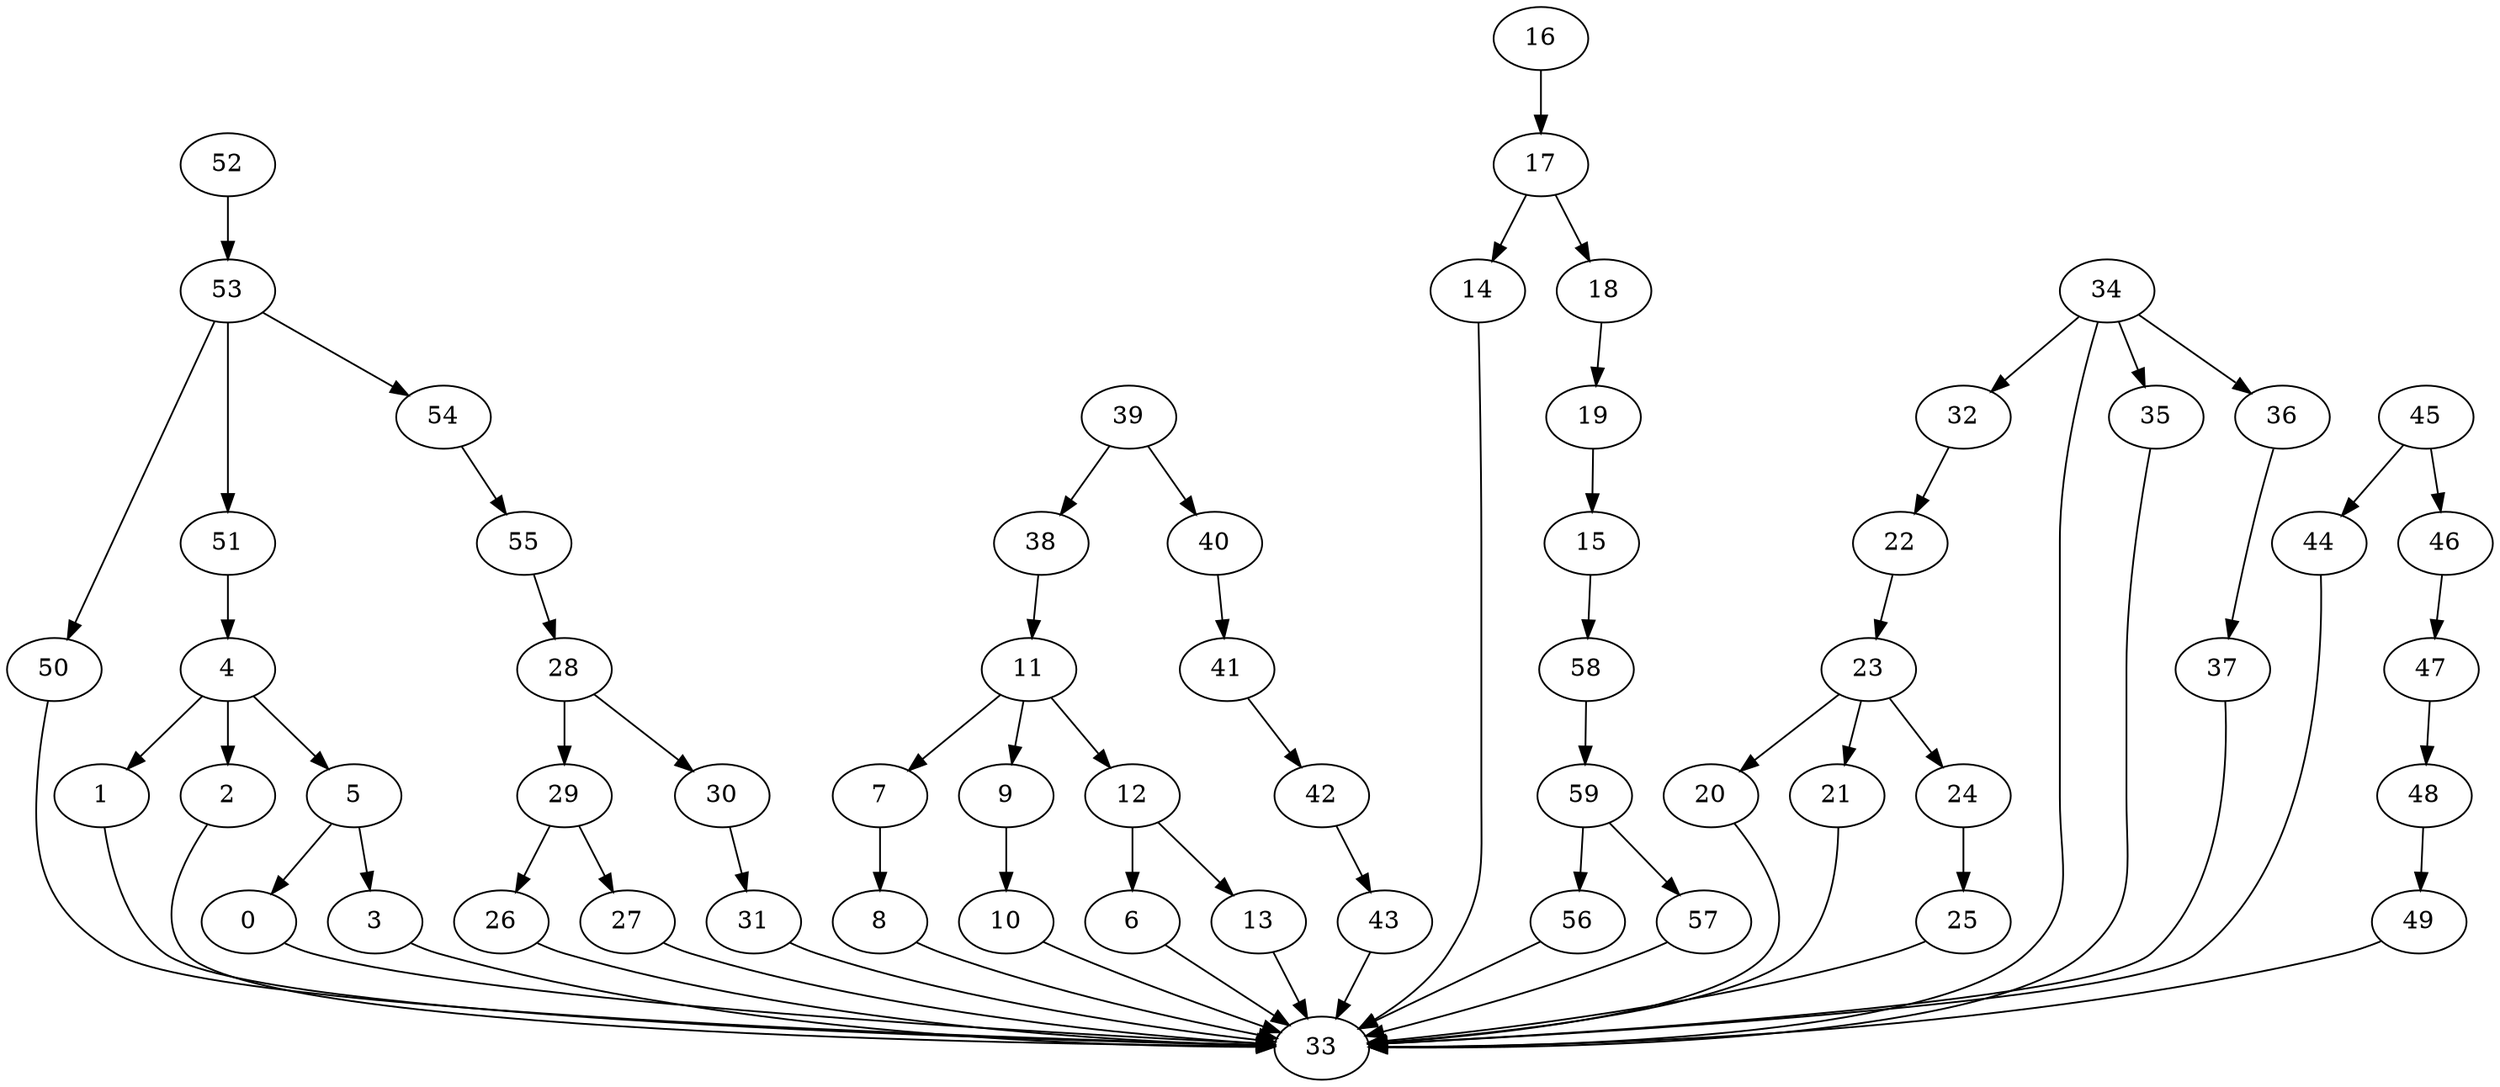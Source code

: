 strict digraph  {
0 [exec=160];
1 [exec=150];
2 [exec=180];
3 [exec=145];
4 [exec=189];
5 [exec=163];
6 [exec=184];
7 [exec=92];
8 [exec=193];
9 [exec=95];
10 [exec=110];
11 [exec=109];
12 [exec=56];
13 [exec=95];
14 [exec=156];
15 [exec=184];
16 [exec=143];
17 [exec=140];
18 [exec=142];
19 [exec=164];
20 [exec=177];
21 [exec=178];
22 [exec=181];
23 [exec=140];
24 [exec=166];
25 [exec=168];
26 [exec=118];
27 [exec=172];
28 [exec=129];
29 [exec=127];
30 [exec=179];
31 [exec=193];
32 [exec=98];
33 [exec=77];
34 [exec=65];
35 [exec=197];
36 [exec=62];
37 [exec=119];
38 [exec=158];
39 [exec=58];
40 [exec=64];
41 [exec=142];
42 [exec=142];
43 [exec=94];
44 [exec=56];
45 [exec=60];
46 [exec=55];
47 [exec=145];
48 [exec=115];
49 [exec=82];
50 [exec=113];
51 [exec=88];
52 [exec=59];
53 [exec=51];
54 [exec=138];
55 [exec=78];
56 [exec=76];
57 [exec=56];
58 [exec=164];
59 [exec=82];
0 -> 33  [comm=20];
1 -> 33  [comm=16];
2 -> 33  [comm=5];
3 -> 33  [comm=8];
4 -> 5  [comm=16];
4 -> 1  [comm=14];
4 -> 2  [comm=16];
5 -> 0  [comm=14];
5 -> 3  [comm=5];
6 -> 33  [comm=18];
7 -> 8  [comm=8];
8 -> 33  [comm=8];
9 -> 10  [comm=14];
10 -> 33  [comm=11];
11 -> 12  [comm=5];
11 -> 7  [comm=19];
11 -> 9  [comm=6];
12 -> 13  [comm=18];
12 -> 6  [comm=20];
13 -> 33  [comm=19];
14 -> 33  [comm=11];
15 -> 58  [comm=7];
16 -> 17  [comm=5];
17 -> 18  [comm=14];
17 -> 14  [comm=5];
18 -> 19  [comm=16];
19 -> 15  [comm=14];
20 -> 33  [comm=7];
21 -> 33  [comm=12];
22 -> 23  [comm=20];
23 -> 20  [comm=11];
23 -> 21  [comm=8];
23 -> 24  [comm=16];
24 -> 25  [comm=17];
25 -> 33  [comm=19];
26 -> 33  [comm=9];
27 -> 33  [comm=16];
28 -> 29  [comm=17];
28 -> 30  [comm=8];
29 -> 26  [comm=13];
29 -> 27  [comm=8];
30 -> 31  [comm=8];
31 -> 33  [comm=7];
32 -> 22  [comm=15];
34 -> 35  [comm=17];
34 -> 32  [comm=11];
34 -> 33  [comm=8];
34 -> 36  [comm=5];
35 -> 33  [comm=20];
36 -> 37  [comm=6];
37 -> 33  [comm=20];
38 -> 11  [comm=14];
39 -> 40  [comm=16];
39 -> 38  [comm=19];
40 -> 41  [comm=9];
41 -> 42  [comm=16];
42 -> 43  [comm=13];
43 -> 33  [comm=20];
44 -> 33  [comm=20];
45 -> 46  [comm=18];
45 -> 44  [comm=20];
46 -> 47  [comm=14];
47 -> 48  [comm=17];
48 -> 49  [comm=12];
49 -> 33  [comm=10];
50 -> 33  [comm=20];
51 -> 4  [comm=13];
52 -> 53  [comm=18];
53 -> 50  [comm=7];
53 -> 51  [comm=8];
53 -> 54  [comm=7];
54 -> 55  [comm=16];
55 -> 28  [comm=10];
56 -> 33  [comm=9];
57 -> 33  [comm=18];
58 -> 59  [comm=7];
59 -> 56  [comm=7];
59 -> 57  [comm=6];
}
